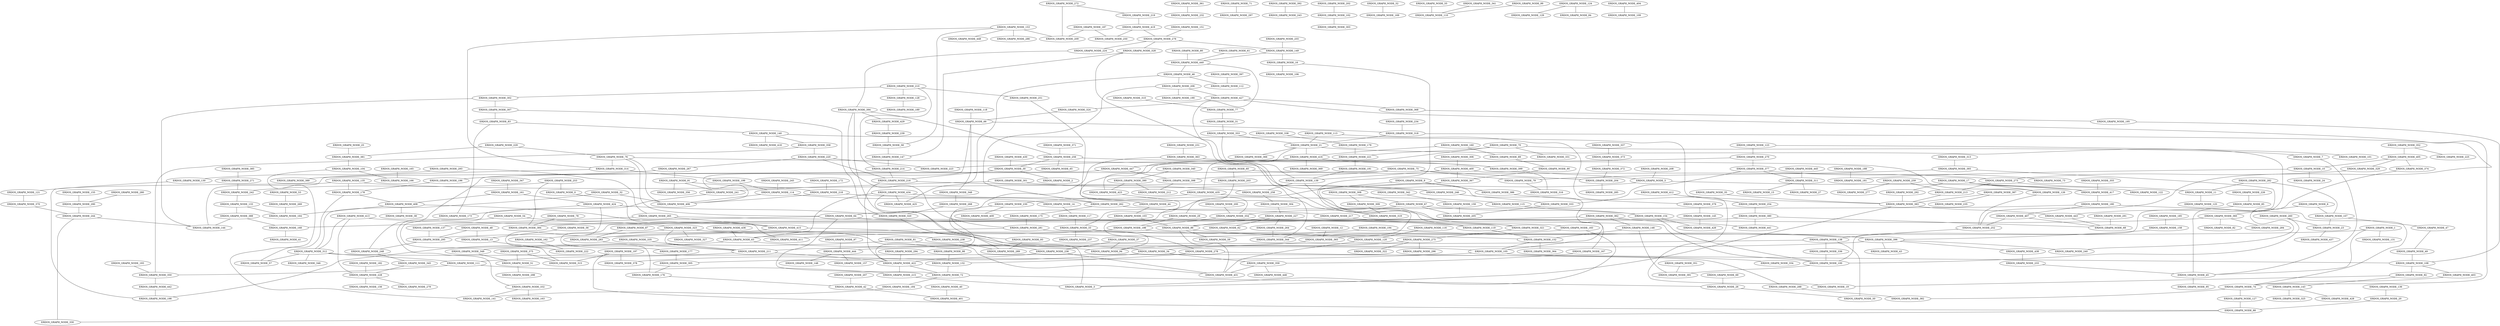 graph ERDOS_GRAPH{
ERDOS_GRAPH_NODE_86 -- ERDOS_GRAPH_NODE_152 [weight=7];
ERDOS_GRAPH_NODE_355 -- ERDOS_GRAPH_NODE_417 [weight=15];
ERDOS_GRAPH_NODE_159 -- ERDOS_GRAPH_NODE_205 [weight=9];
ERDOS_GRAPH_NODE_361 -- ERDOS_GRAPH_NODE_232 [weight=17];
ERDOS_GRAPH_NODE_307 -- ERDOS_GRAPH_NODE_83 [weight=19];
ERDOS_GRAPH_NODE_76 -- ERDOS_GRAPH_NODE_105 [weight=6];
ERDOS_GRAPH_NODE_0 -- ERDOS_GRAPH_NODE_411 [weight=2];
ERDOS_GRAPH_NODE_338 -- ERDOS_GRAPH_NODE_179 [weight=2];
ERDOS_GRAPH_NODE_394 -- ERDOS_GRAPH_NODE_256 [weight=12];
ERDOS_GRAPH_NODE_74 -- ERDOS_GRAPH_NODE_127 [weight=17];
ERDOS_GRAPH_NODE_116 -- ERDOS_GRAPH_NODE_120 [weight=5];
ERDOS_GRAPH_NODE_307 -- ERDOS_GRAPH_NODE_320 [weight=4];
ERDOS_GRAPH_NODE_323 -- ERDOS_GRAPH_NODE_327 [weight=9];
ERDOS_GRAPH_NODE_387 -- ERDOS_GRAPH_NODE_383 [weight=17];
ERDOS_GRAPH_NODE_267 -- ERDOS_GRAPH_NODE_91 [weight=6];
ERDOS_GRAPH_NODE_146 -- ERDOS_GRAPH_NODE_152 [weight=11];
ERDOS_GRAPH_NODE_97 -- ERDOS_GRAPH_NODE_444 [weight=16];
ERDOS_GRAPH_NODE_47 -- ERDOS_GRAPH_NODE_49 [weight=7];
ERDOS_GRAPH_NODE_48 -- ERDOS_GRAPH_NODE_13 [weight=7];
ERDOS_GRAPH_NODE_178 -- ERDOS_GRAPH_NODE_408 [weight=6];
ERDOS_GRAPH_NODE_311 -- ERDOS_GRAPH_NODE_15 [weight=1];
ERDOS_GRAPH_NODE_155 -- ERDOS_GRAPH_NODE_290 [weight=7];
ERDOS_GRAPH_NODE_207 -- ERDOS_GRAPH_NODE_42 [weight=18];
ERDOS_GRAPH_NODE_323 -- ERDOS_GRAPH_NODE_431 [weight=16];
ERDOS_GRAPH_NODE_267 -- ERDOS_GRAPH_NODE_196 [weight=11];
ERDOS_GRAPH_NODE_217 -- ERDOS_GRAPH_NODE_119 [weight=12];
ERDOS_GRAPH_NODE_313 -- ERDOS_GRAPH_NODE_393 [weight=1];
ERDOS_GRAPH_NODE_405 -- ERDOS_GRAPH_NODE_10 [weight=7];
ERDOS_GRAPH_NODE_239 -- ERDOS_GRAPH_NODE_58 [weight=4];
ERDOS_GRAPH_NODE_301 -- ERDOS_GRAPH_NODE_246 [weight=17];
ERDOS_GRAPH_NODE_44 -- ERDOS_GRAPH_NODE_103 [weight=1];
ERDOS_GRAPH_NODE_281 -- ERDOS_GRAPH_NODE_94 [weight=13];
ERDOS_GRAPH_NODE_30 -- ERDOS_GRAPH_NODE_2 [weight=16];
ERDOS_GRAPH_NODE_416 -- ERDOS_GRAPH_NODE_447 [weight=16];
ERDOS_GRAPH_NODE_234 -- ERDOS_GRAPH_NODE_318 [weight=13];
ERDOS_GRAPH_NODE_245 -- ERDOS_GRAPH_NODE_114 [weight=2];
ERDOS_GRAPH_NODE_352 -- ERDOS_GRAPH_NODE_225 [weight=4];
ERDOS_GRAPH_NODE_278 -- ERDOS_GRAPH_NODE_334 [weight=4];
ERDOS_GRAPH_NODE_233 -- ERDOS_GRAPH_NODE_45 [weight=14];
ERDOS_GRAPH_NODE_71 -- ERDOS_GRAPH_NODE_297 [weight=2];
ERDOS_GRAPH_NODE_135 -- ERDOS_GRAPH_NODE_178 [weight=17];
ERDOS_GRAPH_NODE_9 -- ERDOS_GRAPH_NODE_278 [weight=5];
ERDOS_GRAPH_NODE_45 -- ERDOS_GRAPH_NODE_95 [weight=11];
ERDOS_GRAPH_NODE_167 -- ERDOS_GRAPH_NODE_359 [weight=15];
ERDOS_GRAPH_NODE_229 -- ERDOS_GRAPH_NODE_76 [weight=9];
ERDOS_GRAPH_NODE_309 -- ERDOS_GRAPH_NODE_319 [weight=16];
ERDOS_GRAPH_NODE_32 -- ERDOS_GRAPH_NODE_312 [weight=5];
ERDOS_GRAPH_NODE_133 -- ERDOS_GRAPH_NODE_164 [weight=10];
ERDOS_GRAPH_NODE_175 -- ERDOS_GRAPH_NODE_281 [weight=9];
ERDOS_GRAPH_NODE_67 -- ERDOS_GRAPH_NODE_354 [weight=12];
ERDOS_GRAPH_NODE_48 -- ERDOS_GRAPH_NODE_295 [weight=6];
ERDOS_GRAPH_NODE_108 -- ERDOS_GRAPH_NODE_92 [weight=14];
ERDOS_GRAPH_NODE_186 -- ERDOS_GRAPH_NODE_396 [weight=18];
ERDOS_GRAPH_NODE_427 -- ERDOS_GRAPH_NODE_368 [weight=13];
ERDOS_GRAPH_NODE_262 -- ERDOS_GRAPH_NODE_175 [weight=14];
ERDOS_GRAPH_NODE_162 -- ERDOS_GRAPH_NODE_222 [weight=14];
ERDOS_GRAPH_NODE_185 -- ERDOS_GRAPH_NODE_158 [weight=12];
ERDOS_GRAPH_NODE_229 -- ERDOS_GRAPH_NODE_381 [weight=16];
ERDOS_GRAPH_NODE_135 -- ERDOS_GRAPH_NODE_246 [weight=13];
ERDOS_GRAPH_NODE_211 -- ERDOS_GRAPH_NODE_422 [weight=14];
ERDOS_GRAPH_NODE_16 -- ERDOS_GRAPH_NODE_321 [weight=3];
ERDOS_GRAPH_NODE_273 -- ERDOS_GRAPH_NODE_213 [weight=18];
ERDOS_GRAPH_NODE_154 -- ERDOS_GRAPH_NODE_426 [weight=19];
ERDOS_GRAPH_NODE_220 -- ERDOS_GRAPH_NODE_216 [weight=19];
ERDOS_GRAPH_NODE_447 -- ERDOS_GRAPH_NODE_248 [weight=12];
ERDOS_GRAPH_NODE_197 -- ERDOS_GRAPH_NODE_315 [weight=11];
ERDOS_GRAPH_NODE_324 -- ERDOS_GRAPH_NODE_66 [weight=3];
ERDOS_GRAPH_NODE_66 -- ERDOS_GRAPH_NODE_318 [weight=4];
ERDOS_GRAPH_NODE_216 -- ERDOS_GRAPH_NODE_422 [weight=16];
ERDOS_GRAPH_NODE_435 -- ERDOS_GRAPH_NODE_115 [weight=14];
ERDOS_GRAPH_NODE_45 -- ERDOS_GRAPH_NODE_21 [weight=19];
ERDOS_GRAPH_NODE_31 -- ERDOS_GRAPH_NODE_353 [weight=6];
ERDOS_GRAPH_NODE_104 -- ERDOS_GRAPH_NODE_166 [weight=14];
ERDOS_GRAPH_NODE_440 -- ERDOS_GRAPH_NODE_365 [weight=1];
ERDOS_GRAPH_NODE_35 -- ERDOS_GRAPH_NODE_383 [weight=9];
ERDOS_GRAPH_NODE_312 -- ERDOS_GRAPH_NODE_346 [weight=8];
ERDOS_GRAPH_NODE_25 -- ERDOS_GRAPH_NODE_381 [weight=19];
ERDOS_GRAPH_NODE_210 -- ERDOS_GRAPH_NODE_214 [weight=1];
ERDOS_GRAPH_NODE_282 -- ERDOS_GRAPH_NODE_107 [weight=5];
ERDOS_GRAPH_NODE_283 -- ERDOS_GRAPH_NODE_211 [weight=16];
ERDOS_GRAPH_NODE_210 -- ERDOS_GRAPH_NODE_302 [weight=11];
ERDOS_GRAPH_NODE_213 -- ERDOS_GRAPH_NODE_383 [weight=16];
ERDOS_GRAPH_NODE_272 -- ERDOS_GRAPH_NODE_219 [weight=5];
ERDOS_GRAPH_NODE_20 -- ERDOS_GRAPH_NODE_88 [weight=16];
ERDOS_GRAPH_NODE_305 -- ERDOS_GRAPH_NODE_176 [weight=10];
ERDOS_GRAPH_NODE_328 -- ERDOS_GRAPH_NODE_147 [weight=2];
ERDOS_GRAPH_NODE_231 -- ERDOS_GRAPH_NODE_363 [weight=18];
ERDOS_GRAPH_NODE_354 -- ERDOS_GRAPH_NODE_186 [weight=4];
ERDOS_GRAPH_NODE_268 -- ERDOS_GRAPH_NODE_320 [weight=15];
ERDOS_GRAPH_NODE_272 -- ERDOS_GRAPH_NODE_209 [weight=19];
ERDOS_GRAPH_NODE_400 -- ERDOS_GRAPH_NODE_139 [weight=13];
ERDOS_GRAPH_NODE_256 -- ERDOS_GRAPH_NODE_30 [weight=18];
ERDOS_GRAPH_NODE_183 -- ERDOS_GRAPH_NODE_3 [weight=1];
ERDOS_GRAPH_NODE_120 -- ERDOS_GRAPH_NODE_431 [weight=3];
ERDOS_GRAPH_NODE_118 -- ERDOS_GRAPH_NODE_66 [weight=6];
ERDOS_GRAPH_NODE_375 -- ERDOS_GRAPH_NODE_315 [weight=3];
ERDOS_GRAPH_NODE_218 -- ERDOS_GRAPH_NODE_262 [weight=17];
ERDOS_GRAPH_NODE_383 -- ERDOS_GRAPH_NODE_3 [weight=10];
ERDOS_GRAPH_NODE_260 -- ERDOS_GRAPH_NODE_100 [weight=2];
ERDOS_GRAPH_NODE_308 -- ERDOS_GRAPH_NODE_67 [weight=5];
ERDOS_GRAPH_NODE_176 -- ERDOS_GRAPH_NODE_42 [weight=2];
ERDOS_GRAPH_NODE_392 -- ERDOS_GRAPH_NODE_243 [weight=3];
ERDOS_GRAPH_NODE_396 -- ERDOS_GRAPH_NODE_43 [weight=19];
ERDOS_GRAPH_NODE_445 -- ERDOS_GRAPH_NODE_311 [weight=11];
ERDOS_GRAPH_NODE_362 -- ERDOS_GRAPH_NODE_441 [weight=10];
ERDOS_GRAPH_NODE_78 -- ERDOS_GRAPH_NODE_384 [weight=7];
ERDOS_GRAPH_NODE_138 -- ERDOS_GRAPH_NODE_336 [weight=18];
ERDOS_GRAPH_NODE_308 -- ERDOS_GRAPH_NODE_309 [weight=5];
ERDOS_GRAPH_NODE_54 -- ERDOS_GRAPH_NODE_323 [weight=3];
ERDOS_GRAPH_NODE_186 -- ERDOS_GRAPH_NODE_63 [weight=8];
ERDOS_GRAPH_NODE_90 -- ERDOS_GRAPH_NODE_367 [weight=6];
ERDOS_GRAPH_NODE_5 -- ERDOS_GRAPH_NODE_308 [weight=14];
ERDOS_GRAPH_NODE_273 -- ERDOS_GRAPH_NODE_11 [weight=11];
ERDOS_GRAPH_NODE_360 -- ERDOS_GRAPH_NODE_284 [weight=9];
ERDOS_GRAPH_NODE_394 -- ERDOS_GRAPH_NODE_3 [weight=7];
ERDOS_GRAPH_NODE_66 -- ERDOS_GRAPH_NODE_348 [weight=12];
ERDOS_GRAPH_NODE_328 -- ERDOS_GRAPH_NODE_344 [weight=2];
ERDOS_GRAPH_NODE_66 -- ERDOS_GRAPH_NODE_406 [weight=4];
ERDOS_GRAPH_NODE_220 -- ERDOS_GRAPH_NODE_267 [weight=12];
ERDOS_GRAPH_NODE_413 -- ERDOS_GRAPH_NODE_312 [weight=3];
ERDOS_GRAPH_NODE_88 -- ERDOS_GRAPH_NODE_330 [weight=4];
ERDOS_GRAPH_NODE_442 -- ERDOS_GRAPH_NODE_198 [weight=12];
ERDOS_GRAPH_NODE_424 -- ERDOS_GRAPH_NODE_173 [weight=1];
ERDOS_GRAPH_NODE_276 -- ERDOS_GRAPH_NODE_224 [weight=8];
ERDOS_GRAPH_NODE_359 -- ERDOS_GRAPH_NODE_431 [weight=15];
ERDOS_GRAPH_NODE_60 -- ERDOS_GRAPH_NODE_273 [weight=3];
ERDOS_GRAPH_NODE_17 -- ERDOS_GRAPH_NODE_126 [weight=18];
ERDOS_GRAPH_NODE_195 -- ERDOS_GRAPH_NODE_108 [weight=12];
ERDOS_GRAPH_NODE_126 -- ERDOS_GRAPH_NODE_252 [weight=9];
ERDOS_GRAPH_NODE_160 -- ERDOS_GRAPH_NODE_416 [weight=2];
ERDOS_GRAPH_NODE_290 -- ERDOS_GRAPH_NODE_244 [weight=18];
ERDOS_GRAPH_NODE_340 -- ERDOS_GRAPH_NODE_390 [weight=7];
ERDOS_GRAPH_NODE_397 -- ERDOS_GRAPH_NODE_112 [weight=19];
ERDOS_GRAPH_NODE_76 -- ERDOS_GRAPH_NODE_314 [weight=18];
ERDOS_GRAPH_NODE_75 -- ERDOS_GRAPH_NODE_144 [weight=13];
ERDOS_GRAPH_NODE_438 -- ERDOS_GRAPH_NODE_233 [weight=15];
ERDOS_GRAPH_NODE_318 -- ERDOS_GRAPH_NODE_74 [weight=15];
ERDOS_GRAPH_NODE_111 -- ERDOS_GRAPH_NODE_350 [weight=5];
ERDOS_GRAPH_NODE_210 -- ERDOS_GRAPH_NODE_251 [weight=13];
ERDOS_GRAPH_NODE_447 -- ERDOS_GRAPH_NODE_398 [weight=15];
ERDOS_GRAPH_NODE_282 -- ERDOS_GRAPH_NODE_11 [weight=3];
ERDOS_GRAPH_NODE_288 -- ERDOS_GRAPH_NODE_382 [weight=18];
ERDOS_GRAPH_NODE_61 -- ERDOS_GRAPH_NODE_440 [weight=4];
ERDOS_GRAPH_NODE_314 -- ERDOS_GRAPH_NODE_199 [weight=1];
ERDOS_GRAPH_NODE_70 -- ERDOS_GRAPH_NODE_7 [weight=6];
ERDOS_GRAPH_NODE_208 -- ERDOS_GRAPH_NODE_5 [weight=17];
ERDOS_GRAPH_NODE_304 -- ERDOS_GRAPH_NODE_227 [weight=12];
ERDOS_GRAPH_NODE_253 -- ERDOS_GRAPH_NODE_0 [weight=19];
ERDOS_GRAPH_NODE_377 -- ERDOS_GRAPH_NODE_311 [weight=16];
ERDOS_GRAPH_NODE_70 -- ERDOS_GRAPH_NODE_221 [weight=19];
ERDOS_GRAPH_NODE_75 -- ERDOS_GRAPH_NODE_204 [weight=18];
ERDOS_GRAPH_NODE_206 -- ERDOS_GRAPH_NODE_427 [weight=16];
ERDOS_GRAPH_NODE_218 -- ERDOS_GRAPH_NODE_406 [weight=1];
ERDOS_GRAPH_NODE_64 -- ERDOS_GRAPH_NODE_137 [weight=5];
ERDOS_GRAPH_NODE_72 -- ERDOS_GRAPH_NODE_184 [weight=12];
ERDOS_GRAPH_NODE_246 -- ERDOS_GRAPH_NODE_333 [weight=10];
ERDOS_GRAPH_NODE_350 -- ERDOS_GRAPH_NODE_442 [weight=14];
ERDOS_GRAPH_NODE_359 -- ERDOS_GRAPH_NODE_446 [weight=3];
ERDOS_GRAPH_NODE_292 -- ERDOS_GRAPH_NODE_383 [weight=18];
ERDOS_GRAPH_NODE_379 -- ERDOS_GRAPH_NODE_145 [weight=17];
ERDOS_GRAPH_NODE_230 -- ERDOS_GRAPH_NODE_409 [weight=9];
ERDOS_GRAPH_NODE_336 -- ERDOS_GRAPH_NODE_100 [weight=13];
ERDOS_GRAPH_NODE_180 -- ERDOS_GRAPH_NODE_64 [weight=11];
ERDOS_GRAPH_NODE_256 -- ERDOS_GRAPH_NODE_126 [weight=15];
ERDOS_GRAPH_NODE_63 -- ERDOS_GRAPH_NODE_198 [weight=11];
ERDOS_GRAPH_NODE_127 -- ERDOS_GRAPH_NODE_88 [weight=10];
ERDOS_GRAPH_NODE_310 -- ERDOS_GRAPH_NODE_77 [weight=12];
ERDOS_GRAPH_NODE_380 -- ERDOS_GRAPH_NODE_68 [weight=6];
ERDOS_GRAPH_NODE_202 -- ERDOS_GRAPH_NODE_102 [weight=13];
ERDOS_GRAPH_NODE_415 -- ERDOS_GRAPH_NODE_34 [weight=3];
ERDOS_GRAPH_NODE_377 -- ERDOS_GRAPH_NODE_333 [weight=5];
ERDOS_GRAPH_NODE_400 -- ERDOS_GRAPH_NODE_316 [weight=19];
ERDOS_GRAPH_NODE_345 -- ERDOS_GRAPH_NODE_228 [weight=11];
ERDOS_GRAPH_NODE_67 -- ERDOS_GRAPH_NODE_154 [weight=11];
ERDOS_GRAPH_NODE_335 -- ERDOS_GRAPH_NODE_211 [weight=5];
ERDOS_GRAPH_NODE_342 -- ERDOS_GRAPH_NODE_159 [weight=18];
ERDOS_GRAPH_NODE_77 -- ERDOS_GRAPH_NODE_31 [weight=17];
ERDOS_GRAPH_NODE_430 -- ERDOS_GRAPH_NODE_30 [weight=6];
ERDOS_GRAPH_NODE_89 -- ERDOS_GRAPH_NODE_90 [weight=17];
ERDOS_GRAPH_NODE_390 -- ERDOS_GRAPH_NODE_423 [weight=1];
ERDOS_GRAPH_NODE_111 -- ERDOS_GRAPH_NODE_215 [weight=4];
ERDOS_GRAPH_NODE_114 -- ERDOS_GRAPH_NODE_14 [weight=4];
ERDOS_GRAPH_NODE_363 -- ERDOS_GRAPH_NODE_93 [weight=8];
ERDOS_GRAPH_NODE_113 -- ERDOS_GRAPH_NODE_21 [weight=8];
ERDOS_GRAPH_NODE_115 -- ERDOS_GRAPH_NODE_154 [weight=17];
ERDOS_GRAPH_NODE_393 -- ERDOS_GRAPH_NODE_100 [weight=11];
ERDOS_GRAPH_NODE_146 -- ERDOS_GRAPH_NODE_391 [weight=18];
ERDOS_GRAPH_NODE_427 -- ERDOS_GRAPH_NODE_252 [weight=1];
ERDOS_GRAPH_NODE_434 -- ERDOS_GRAPH_NODE_63 [weight=7];
ERDOS_GRAPH_NODE_417 -- ERDOS_GRAPH_NODE_180 [weight=14];
ERDOS_GRAPH_NODE_271 -- ERDOS_GRAPH_NODE_242 [weight=16];
ERDOS_GRAPH_NODE_75 -- ERDOS_GRAPH_NODE_79 [weight=14];
ERDOS_GRAPH_NODE_7 -- ERDOS_GRAPH_NODE_45 [weight=3];
ERDOS_GRAPH_NODE_377 -- ERDOS_GRAPH_NODE_73 [weight=12];
ERDOS_GRAPH_NODE_403 -- ERDOS_GRAPH_NODE_74 [weight=1];
ERDOS_GRAPH_NODE_23 -- ERDOS_GRAPH_NODE_437 [weight=3];
ERDOS_GRAPH_NODE_152 -- ERDOS_GRAPH_NODE_364 [weight=12];
ERDOS_GRAPH_NODE_29 -- ERDOS_GRAPH_NODE_186 [weight=4];
ERDOS_GRAPH_NODE_54 -- ERDOS_GRAPH_NODE_315 [weight=5];
ERDOS_GRAPH_NODE_373 -- ERDOS_GRAPH_NODE_372 [weight=1];
ERDOS_GRAPH_NODE_75 -- ERDOS_GRAPH_NODE_398 [weight=18];
ERDOS_GRAPH_NODE_280 -- ERDOS_GRAPH_NODE_290 [weight=9];
ERDOS_GRAPH_NODE_113 -- ERDOS_GRAPH_NODE_19 [weight=2];
ERDOS_GRAPH_NODE_194 -- ERDOS_GRAPH_NODE_411 [weight=7];
ERDOS_GRAPH_NODE_154 -- ERDOS_GRAPH_NODE_100 [weight=9];
ERDOS_GRAPH_NODE_6 -- ERDOS_GRAPH_NODE_107 [weight=18];
ERDOS_GRAPH_NODE_206 -- ERDOS_GRAPH_NODE_190 [weight=5];
ERDOS_GRAPH_NODE_368 -- ERDOS_GRAPH_NODE_195 [weight=12];
ERDOS_GRAPH_NODE_34 -- ERDOS_GRAPH_NODE_378 [weight=10];
ERDOS_GRAPH_NODE_323 -- ERDOS_GRAPH_NODE_162 [weight=2];
ERDOS_GRAPH_NODE_388 -- ERDOS_GRAPH_NODE_168 [weight=15];
ERDOS_GRAPH_NODE_348 -- ERDOS_GRAPH_NODE_268 [weight=15];
ERDOS_GRAPH_NODE_228 -- ERDOS_GRAPH_NODE_156 [weight=19];
ERDOS_GRAPH_NODE_153 -- ERDOS_GRAPH_NODE_448 [weight=9];
ERDOS_GRAPH_NODE_380 -- ERDOS_GRAPH_NODE_441 [weight=18];
ERDOS_GRAPH_NODE_180 -- ERDOS_GRAPH_NODE_74 [weight=4];
ERDOS_GRAPH_NODE_275 -- ERDOS_GRAPH_NODE_34 [weight=15];
ERDOS_GRAPH_NODE_407 -- ERDOS_GRAPH_NODE_68 [weight=10];
ERDOS_GRAPH_NODE_98 -- ERDOS_GRAPH_NODE_132 [weight=1];
ERDOS_GRAPH_NODE_130 -- ERDOS_GRAPH_NODE_121 [weight=5];
ERDOS_GRAPH_NODE_87 -- ERDOS_GRAPH_NODE_283 [weight=1];
ERDOS_GRAPH_NODE_251 -- ERDOS_GRAPH_NODE_319 [weight=12];
ERDOS_GRAPH_NODE_1 -- ERDOS_GRAPH_NODE_295 [weight=8];
ERDOS_GRAPH_NODE_291 -- ERDOS_GRAPH_NODE_68 [weight=18];
ERDOS_GRAPH_NODE_429 -- ERDOS_GRAPH_NODE_239 [weight=2];
ERDOS_GRAPH_NODE_153 -- ERDOS_GRAPH_NODE_314 [weight=4];
ERDOS_GRAPH_NODE_444 -- ERDOS_GRAPH_NODE_157 [weight=13];
ERDOS_GRAPH_NODE_196 -- ERDOS_GRAPH_NODE_178 [weight=4];
ERDOS_GRAPH_NODE_145 -- ERDOS_GRAPH_NODE_426 [weight=11];
ERDOS_GRAPH_NODE_140 -- ERDOS_GRAPH_NODE_383 [weight=5];
ERDOS_GRAPH_NODE_105 -- ERDOS_GRAPH_NODE_108 [weight=12];
ERDOS_GRAPH_NODE_52 -- ERDOS_GRAPH_NODE_169 [weight=15];
ERDOS_GRAPH_NODE_92 -- ERDOS_GRAPH_NODE_143 [weight=2];
ERDOS_GRAPH_NODE_10 -- ERDOS_GRAPH_NODE_24 [weight=18];
ERDOS_GRAPH_NODE_91 -- ERDOS_GRAPH_NODE_356 [weight=2];
ERDOS_GRAPH_NODE_49 -- ERDOS_GRAPH_NODE_108 [weight=15];
ERDOS_GRAPH_NODE_238 -- ERDOS_GRAPH_NODE_289 [weight=9];
ERDOS_GRAPH_NODE_351 -- ERDOS_GRAPH_NODE_391 [weight=15];
ERDOS_GRAPH_NODE_67 -- ERDOS_GRAPH_NODE_205 [weight=17];
ERDOS_GRAPH_NODE_259 -- ERDOS_GRAPH_NODE_213 [weight=19];
ERDOS_GRAPH_NODE_72 -- ERDOS_GRAPH_NODE_26 [weight=16];
ERDOS_GRAPH_NODE_323 -- ERDOS_GRAPH_NODE_238 [weight=15];
ERDOS_GRAPH_NODE_215 -- ERDOS_GRAPH_NODE_3 [weight=12];
ERDOS_GRAPH_NODE_81 -- ERDOS_GRAPH_NODE_349 [weight=8];
ERDOS_GRAPH_NODE_55 -- ERDOS_GRAPH_NODE_110 [weight=16];
ERDOS_GRAPH_NODE_314 -- ERDOS_GRAPH_NODE_389 [weight=2];
ERDOS_GRAPH_NODE_427 -- ERDOS_GRAPH_NODE_324 [weight=17];
ERDOS_GRAPH_NODE_440 -- ERDOS_GRAPH_NODE_46 [weight=10];
ERDOS_GRAPH_NODE_312 -- ERDOS_GRAPH_NODE_288 [weight=12];
ERDOS_GRAPH_NODE_216 -- ERDOS_GRAPH_NODE_258 [weight=10];
ERDOS_GRAPH_NODE_293 -- ERDOS_GRAPH_NODE_265 [weight=5];
ERDOS_GRAPH_NODE_254 -- ERDOS_GRAPH_NODE_380 [weight=14];
ERDOS_GRAPH_NODE_10 -- ERDOS_GRAPH_NODE_181 [weight=5];
ERDOS_GRAPH_NODE_1 -- ERDOS_GRAPH_NODE_131 [weight=12];
ERDOS_GRAPH_NODE_64 -- ERDOS_GRAPH_NODE_321 [weight=11];
ERDOS_GRAPH_NODE_353 -- ERDOS_GRAPH_NODE_139 [weight=15];
ERDOS_GRAPH_NODE_70 -- ERDOS_GRAPH_NODE_331 [weight=4];
ERDOS_GRAPH_NODE_269 -- ERDOS_GRAPH_NODE_164 [weight=10];
ERDOS_GRAPH_NODE_119 -- ERDOS_GRAPH_NODE_152 [weight=2];
ERDOS_GRAPH_NODE_332 -- ERDOS_GRAPH_NODE_163 [weight=14];
ERDOS_GRAPH_NODE_210 -- ERDOS_GRAPH_NODE_128 [weight=11];
ERDOS_GRAPH_NODE_56 -- ERDOS_GRAPH_NODE_13 [weight=10];
ERDOS_GRAPH_NODE_138 -- ERDOS_GRAPH_NODE_50 [weight=14];
ERDOS_GRAPH_NODE_107 -- ERDOS_GRAPH_NODE_23 [weight=11];
ERDOS_GRAPH_NODE_242 -- ERDOS_GRAPH_NODE_133 [weight=5];
ERDOS_GRAPH_NODE_424 -- ERDOS_GRAPH_NODE_320 [weight=15];
ERDOS_GRAPH_NODE_70 -- ERDOS_GRAPH_NODE_423 [weight=13];
ERDOS_GRAPH_NODE_64 -- ERDOS_GRAPH_NODE_72 [weight=1];
ERDOS_GRAPH_NODE_219 -- ERDOS_GRAPH_NODE_419 [weight=18];
ERDOS_GRAPH_NODE_224 -- ERDOS_GRAPH_NODE_394 [weight=4];
ERDOS_GRAPH_NODE_137 -- ERDOS_GRAPH_NODE_295 [weight=5];
ERDOS_GRAPH_NODE_259 -- ERDOS_GRAPH_NODE_277 [weight=19];
ERDOS_GRAPH_NODE_140 -- ERDOS_GRAPH_NODE_358 [weight=1];
ERDOS_GRAPH_NODE_17 -- ERDOS_GRAPH_NODE_417 [weight=13];
ERDOS_GRAPH_NODE_30 -- ERDOS_GRAPH_NODE_216 [weight=11];
ERDOS_GRAPH_NODE_380 -- ERDOS_GRAPH_NODE_177 [weight=2];
ERDOS_GRAPH_NODE_353 -- ERDOS_GRAPH_NODE_21 [weight=14];
ERDOS_GRAPH_NODE_180 -- ERDOS_GRAPH_NODE_407 [weight=5];
ERDOS_GRAPH_NODE_86 -- ERDOS_GRAPH_NODE_59 [weight=9];
ERDOS_GRAPH_NODE_58 -- ERDOS_GRAPH_NODE_147 [weight=6];
ERDOS_GRAPH_NODE_262 -- ERDOS_GRAPH_NODE_217 [weight=9];
ERDOS_GRAPH_NODE_253 -- ERDOS_GRAPH_NODE_242 [weight=1];
ERDOS_GRAPH_NODE_33 -- ERDOS_GRAPH_NODE_120 [weight=5];
ERDOS_GRAPH_NODE_443 -- ERDOS_GRAPH_NODE_68 [weight=1];
ERDOS_GRAPH_NODE_46 -- ERDOS_GRAPH_NODE_112 [weight=15];
ERDOS_GRAPH_NODE_398 -- ERDOS_GRAPH_NODE_212 [weight=8];
ERDOS_GRAPH_NODE_383 -- ERDOS_GRAPH_NODE_443 [weight=6];
ERDOS_GRAPH_NODE_123 -- ERDOS_GRAPH_NODE_270 [weight=5];
ERDOS_GRAPH_NODE_394 -- ERDOS_GRAPH_NODE_281 [weight=4];
ERDOS_GRAPH_NODE_152 -- ERDOS_GRAPH_NODE_105 [weight=13];
ERDOS_GRAPH_NODE_158 -- ERDOS_GRAPH_NODE_396 [weight=9];
ERDOS_GRAPH_NODE_60 -- ERDOS_GRAPH_NODE_203 [weight=10];
ERDOS_GRAPH_NODE_151 -- ERDOS_GRAPH_NODE_276 [weight=9];
ERDOS_GRAPH_NODE_5 -- ERDOS_GRAPH_NODE_417 [weight=13];
ERDOS_GRAPH_NODE_128 -- ERDOS_GRAPH_NODE_189 [weight=18];
ERDOS_GRAPH_NODE_241 -- ERDOS_GRAPH_NODE_332 [weight=2];
ERDOS_GRAPH_NODE_133 -- ERDOS_GRAPH_NODE_388 [weight=3];
ERDOS_GRAPH_NODE_197 -- ERDOS_GRAPH_NODE_378 [weight=17];
ERDOS_GRAPH_NODE_74 -- ERDOS_GRAPH_NODE_382 [weight=17];
ERDOS_GRAPH_NODE_17 -- ERDOS_GRAPH_NODE_292 [weight=11];
ERDOS_GRAPH_NODE_143 -- ERDOS_GRAPH_NODE_428 [weight=8];
ERDOS_GRAPH_NODE_46 -- ERDOS_GRAPH_NODE_425 [weight=5];
ERDOS_GRAPH_NODE_270 -- ERDOS_GRAPH_NODE_377 [weight=16];
ERDOS_GRAPH_NODE_79 -- ERDOS_GRAPH_NODE_316 [weight=12];
ERDOS_GRAPH_NODE_413 -- ERDOS_GRAPH_NODE_119 [weight=19];
ERDOS_GRAPH_NODE_399 -- ERDOS_GRAPH_NODE_5 [weight=1];
ERDOS_GRAPH_NODE_360 -- ERDOS_GRAPH_NODE_82 [weight=17];
ERDOS_GRAPH_NODE_352 -- ERDOS_GRAPH_NODE_405 [weight=11];
ERDOS_GRAPH_NODE_371 -- ERDOS_GRAPH_NODE_256 [weight=18];
ERDOS_GRAPH_NODE_275 -- ERDOS_GRAPH_NODE_296 [weight=16];
ERDOS_GRAPH_NODE_92 -- ERDOS_GRAPH_NODE_19 [weight=8];
ERDOS_GRAPH_NODE_260 -- ERDOS_GRAPH_NODE_23 [weight=2];
ERDOS_GRAPH_NODE_436 -- ERDOS_GRAPH_NODE_63 [weight=11];
ERDOS_GRAPH_NODE_256 -- ERDOS_GRAPH_NODE_65 [weight=12];
ERDOS_GRAPH_NODE_83 -- ERDOS_GRAPH_NODE_173 [weight=11];
ERDOS_GRAPH_NODE_135 -- ERDOS_GRAPH_NODE_198 [weight=12];
ERDOS_GRAPH_NODE_9 -- ERDOS_GRAPH_NODE_386 [weight=9];
ERDOS_GRAPH_NODE_302 -- ERDOS_GRAPH_NODE_307 [weight=16];
ERDOS_GRAPH_NODE_138 -- ERDOS_GRAPH_NODE_211 [weight=12];
ERDOS_GRAPH_NODE_302 -- ERDOS_GRAPH_NODE_144 [weight=18];
ERDOS_GRAPH_NODE_244 -- ERDOS_GRAPH_NODE_144 [weight=6];
ERDOS_GRAPH_NODE_390 -- ERDOS_GRAPH_NODE_212 [weight=11];
ERDOS_GRAPH_NODE_32 -- ERDOS_GRAPH_NODE_406 [weight=12];
ERDOS_GRAPH_NODE_405 -- ERDOS_GRAPH_NODE_329 [weight=3];
ERDOS_GRAPH_NODE_76 -- ERDOS_GRAPH_NODE_64 [weight=3];
ERDOS_GRAPH_NODE_306 -- ERDOS_GRAPH_NODE_400 [weight=15];
ERDOS_GRAPH_NODE_140 -- ERDOS_GRAPH_NODE_418 [weight=6];
ERDOS_GRAPH_NODE_117 -- ERDOS_GRAPH_NODE_33 [weight=16];
ERDOS_GRAPH_NODE_318 -- ERDOS_GRAPH_NODE_21 [weight=5];
ERDOS_GRAPH_NODE_16 -- ERDOS_GRAPH_NODE_106 [weight=3];
ERDOS_GRAPH_NODE_332 -- ERDOS_GRAPH_NODE_141 [weight=9];
ERDOS_GRAPH_NODE_143 -- ERDOS_GRAPH_NODE_325 [weight=19];
ERDOS_GRAPH_NODE_197 -- ERDOS_GRAPH_NODE_88 [weight=4];
ERDOS_GRAPH_NODE_321 -- ERDOS_GRAPH_NODE_275 [weight=12];
ERDOS_GRAPH_NODE_407 -- ERDOS_GRAPH_NODE_252 [weight=11];
ERDOS_GRAPH_NODE_17 -- ERDOS_GRAPH_NODE_122 [weight=2];
ERDOS_GRAPH_NODE_419 -- ERDOS_GRAPH_NODE_276 [weight=18];
ERDOS_GRAPH_NODE_188 -- ERDOS_GRAPH_NODE_181 [weight=17];
ERDOS_GRAPH_NODE_341 -- ERDOS_GRAPH_NODE_110 [weight=1];
ERDOS_GRAPH_NODE_91 -- ERDOS_GRAPH_NODE_218 [weight=16];
ERDOS_GRAPH_NODE_53 -- ERDOS_GRAPH_NODE_269 [weight=14];
ERDOS_GRAPH_NODE_405 -- ERDOS_GRAPH_NODE_374 [weight=18];
ERDOS_GRAPH_NODE_360 -- ERDOS_GRAPH_NODE_86 [weight=17];
ERDOS_GRAPH_NODE_236 -- ERDOS_GRAPH_NODE_431 [weight=2];
ERDOS_GRAPH_NODE_396 -- ERDOS_GRAPH_NODE_240 [weight=9];
ERDOS_GRAPH_NODE_161 -- ERDOS_GRAPH_NODE_408 [weight=8];
ERDOS_GRAPH_NODE_375 -- ERDOS_GRAPH_NODE_51 [weight=17];
ERDOS_GRAPH_NODE_230 -- ERDOS_GRAPH_NODE_422 [weight=3];
ERDOS_GRAPH_NODE_295 -- ERDOS_GRAPH_NODE_248 [weight=4];
ERDOS_GRAPH_NODE_416 -- ERDOS_GRAPH_NODE_354 [weight=7];
ERDOS_GRAPH_NODE_83 -- ERDOS_GRAPH_NODE_140 [weight=5];
ERDOS_GRAPH_NODE_184 -- ERDOS_GRAPH_NODE_141 [weight=5];
ERDOS_GRAPH_NODE_422 -- ERDOS_GRAPH_NODE_72 [weight=17];
ERDOS_GRAPH_NODE_278 -- ERDOS_GRAPH_NODE_132 [weight=18];
ERDOS_GRAPH_NODE_393 -- ERDOS_GRAPH_NODE_79 [weight=16];
ERDOS_GRAPH_NODE_214 -- ERDOS_GRAPH_NODE_216 [weight=10];
ERDOS_GRAPH_NODE_124 -- ERDOS_GRAPH_NODE_129 [weight=3];
ERDOS_GRAPH_NODE_424 -- ERDOS_GRAPH_NODE_176 [weight=13];
ERDOS_GRAPH_NODE_244 -- ERDOS_GRAPH_NODE_330 [weight=12];
ERDOS_GRAPH_NODE_203 -- ERDOS_GRAPH_NODE_29 [weight=2];
ERDOS_GRAPH_NODE_408 -- ERDOS_GRAPH_NODE_38 [weight=12];
ERDOS_GRAPH_NODE_80 -- ERDOS_GRAPH_NODE_440 [weight=5];
ERDOS_GRAPH_NODE_11 -- ERDOS_GRAPH_NODE_125 [weight=17];
ERDOS_GRAPH_NODE_149 -- ERDOS_GRAPH_NODE_16 [weight=12];
ERDOS_GRAPH_NODE_179 -- ERDOS_GRAPH_NODE_221 [weight=14];
ERDOS_GRAPH_NODE_372 -- ERDOS_GRAPH_NODE_204 [weight=6];
ERDOS_GRAPH_NODE_416 -- ERDOS_GRAPH_NODE_369 [weight=10];
ERDOS_GRAPH_NODE_14 -- ERDOS_GRAPH_NODE_117 [weight=9];
ERDOS_GRAPH_NODE_275 -- ERDOS_GRAPH_NODE_322 [weight=5];
ERDOS_GRAPH_NODE_12 -- ERDOS_GRAPH_NODE_365 [weight=8];
ERDOS_GRAPH_NODE_91 -- ERDOS_GRAPH_NODE_241 [weight=12];
ERDOS_GRAPH_NODE_199 -- ERDOS_GRAPH_NODE_114 [weight=2];
ERDOS_GRAPH_NODE_161 -- ERDOS_GRAPH_NODE_424 [weight=6];
ERDOS_GRAPH_NODE_265 -- ERDOS_GRAPH_NODE_415 [weight=14];
ERDOS_GRAPH_NODE_422 -- ERDOS_GRAPH_NODE_215 [weight=9];
ERDOS_GRAPH_NODE_264 -- ERDOS_GRAPH_NODE_344 [weight=6];
ERDOS_GRAPH_NODE_358 -- ERDOS_GRAPH_NODE_350 [weight=9];
ERDOS_GRAPH_NODE_404 -- ERDOS_GRAPH_NODE_109 [weight=2];
ERDOS_GRAPH_NODE_206 -- ERDOS_GRAPH_NODE_262 [weight=17];
ERDOS_GRAPH_NODE_227 -- ERDOS_GRAPH_NODE_86 [weight=11];
ERDOS_GRAPH_NODE_293 -- ERDOS_GRAPH_NODE_130 [weight=18];
ERDOS_GRAPH_NODE_255 -- ERDOS_GRAPH_NODE_149 [weight=17];
ERDOS_GRAPH_NODE_204 -- ERDOS_GRAPH_NODE_285 [weight=9];
ERDOS_GRAPH_NODE_191 -- ERDOS_GRAPH_NODE_139 [weight=1];
ERDOS_GRAPH_NODE_33 -- ERDOS_GRAPH_NODE_237 [weight=17];
ERDOS_GRAPH_NODE_329 -- ERDOS_GRAPH_NODE_273 [weight=1];
ERDOS_GRAPH_NODE_194 -- ERDOS_GRAPH_NODE_396 [weight=14];
ERDOS_GRAPH_NODE_252 -- ERDOS_GRAPH_NODE_138 [weight=12];
ERDOS_GRAPH_NODE_26 -- ERDOS_GRAPH_NODE_50 [weight=12];
ERDOS_GRAPH_NODE_370 -- ERDOS_GRAPH_NODE_244 [weight=18];
ERDOS_GRAPH_NODE_123 -- ERDOS_GRAPH_NODE_101 [weight=4];
ERDOS_GRAPH_NODE_276 -- ERDOS_GRAPH_NODE_328 [weight=11];
ERDOS_GRAPH_NODE_124 -- ERDOS_GRAPH_NODE_84 [weight=6];
ERDOS_GRAPH_NODE_172 -- ERDOS_GRAPH_NODE_218 [weight=18];
ERDOS_GRAPH_NODE_100 -- ERDOS_GRAPH_NODE_391 [weight=13];
ERDOS_GRAPH_NODE_40 -- ERDOS_GRAPH_NODE_401 [weight=16];
ERDOS_GRAPH_NODE_365 -- ERDOS_GRAPH_NODE_94 [weight=14];
ERDOS_GRAPH_NODE_281 -- ERDOS_GRAPH_NODE_283 [weight=16];
ERDOS_GRAPH_NODE_139 -- ERDOS_GRAPH_NODE_167 [weight=5];
ERDOS_GRAPH_NODE_221 -- ERDOS_GRAPH_NODE_191 [weight=16];
ERDOS_GRAPH_NODE_413 -- ERDOS_GRAPH_NODE_228 [weight=14];
ERDOS_GRAPH_NODE_434 -- ERDOS_GRAPH_NODE_44 [weight=7];
ERDOS_GRAPH_NODE_160 -- ERDOS_GRAPH_NODE_89 [weight=11];
ERDOS_GRAPH_NODE_86 -- ERDOS_GRAPH_NODE_431 [weight=3];
ERDOS_GRAPH_NODE_349 -- ERDOS_GRAPH_NODE_51 [weight=18];
ERDOS_GRAPH_NODE_333 -- ERDOS_GRAPH_NODE_205 [weight=5];
ERDOS_GRAPH_NODE_93 -- ERDOS_GRAPH_NODE_289 [weight=11];
ERDOS_GRAPH_NODE_312 -- ERDOS_GRAPH_NODE_111 [weight=6];
ERDOS_GRAPH_NODE_367 -- ERDOS_GRAPH_NODE_183 [weight=13];
ERDOS_GRAPH_NODE_294 -- ERDOS_GRAPH_NODE_422 [weight=16];
ERDOS_GRAPH_NODE_63 -- ERDOS_GRAPH_NODE_94 [weight=17];
ERDOS_GRAPH_NODE_177 -- ERDOS_GRAPH_NODE_305 [weight=11];
ERDOS_GRAPH_NODE_102 -- ERDOS_GRAPH_NODE_303 [weight=11];
ERDOS_GRAPH_NODE_362 -- ERDOS_GRAPH_NODE_146 [weight=6];
ERDOS_GRAPH_NODE_104 -- ERDOS_GRAPH_NODE_141 [weight=3];
ERDOS_GRAPH_NODE_105 -- ERDOS_GRAPH_NODE_305 [weight=1];
ERDOS_GRAPH_NODE_69 -- ERDOS_GRAPH_NODE_26 [weight=7];
ERDOS_GRAPH_NODE_1 -- ERDOS_GRAPH_NODE_45 [weight=3];
ERDOS_GRAPH_NODE_37 -- ERDOS_GRAPH_NODE_94 [weight=16];
ERDOS_GRAPH_NODE_114 -- ERDOS_GRAPH_NODE_406 [weight=11];
ERDOS_GRAPH_NODE_121 -- ERDOS_GRAPH_NODE_370 [weight=11];
ERDOS_GRAPH_NODE_21 -- ERDOS_GRAPH_NODE_416 [weight=14];
ERDOS_GRAPH_NODE_76 -- ERDOS_GRAPH_NODE_406 [weight=15];
ERDOS_GRAPH_NODE_444 -- ERDOS_GRAPH_NODE_148 [weight=18];
ERDOS_GRAPH_NODE_385 -- ERDOS_GRAPH_NODE_271 [weight=10];
ERDOS_GRAPH_NODE_434 -- ERDOS_GRAPH_NODE_425 [weight=12];
ERDOS_GRAPH_NODE_323 -- ERDOS_GRAPH_NODE_211 [weight=3];
ERDOS_GRAPH_NODE_37 -- ERDOS_GRAPH_NODE_236 [weight=11];
ERDOS_GRAPH_NODE_108 -- ERDOS_GRAPH_NODE_403 [weight=2];
ERDOS_GRAPH_NODE_337 -- ERDOS_GRAPH_NODE_373 [weight=7];
ERDOS_GRAPH_NODE_270 -- ERDOS_GRAPH_NODE_223 [weight=8];
ERDOS_GRAPH_NODE_396 -- ERDOS_GRAPH_NODE_444 [weight=14];
ERDOS_GRAPH_NODE_6 -- ERDOS_GRAPH_NODE_360 [weight=8];
ERDOS_GRAPH_NODE_51 -- ERDOS_GRAPH_NODE_298 [weight=4];
ERDOS_GRAPH_NODE_358 -- ERDOS_GRAPH_NODE_220 [weight=12];
ERDOS_GRAPH_NODE_85 -- ERDOS_GRAPH_NODE_443 [weight=3];
ERDOS_GRAPH_NODE_415 -- ERDOS_GRAPH_NODE_283 [weight=10];
ERDOS_GRAPH_NODE_311 -- ERDOS_GRAPH_NODE_27 [weight=11];
ERDOS_GRAPH_NODE_388 -- ERDOS_GRAPH_NODE_144 [weight=15];
ERDOS_GRAPH_NODE_200 -- ERDOS_GRAPH_NODE_354 [weight=2];
ERDOS_GRAPH_NODE_136 -- ERDOS_GRAPH_NODE_20 [weight=7];
ERDOS_GRAPH_NODE_139 -- ERDOS_GRAPH_NODE_258 [weight=16];
ERDOS_GRAPH_NODE_408 -- ERDOS_GRAPH_NODE_164 [weight=14];
ERDOS_GRAPH_NODE_258 -- ERDOS_GRAPH_NODE_304 [weight=6];
ERDOS_GRAPH_NODE_386 -- ERDOS_GRAPH_NODE_379 [weight=9];
ERDOS_GRAPH_NODE_21 -- ERDOS_GRAPH_NODE_435 [weight=15];
ERDOS_GRAPH_NODE_416 -- ERDOS_GRAPH_NODE_399 [weight=19];
ERDOS_GRAPH_NODE_187 -- ERDOS_GRAPH_NODE_209 [weight=13];
ERDOS_GRAPH_NODE_400 -- ERDOS_GRAPH_NODE_367 [weight=13];
ERDOS_GRAPH_NODE_381 -- ERDOS_GRAPH_NODE_104 [weight=19];
ERDOS_GRAPH_NODE_99 -- ERDOS_GRAPH_NODE_110 [weight=11];
ERDOS_GRAPH_NODE_193 -- ERDOS_GRAPH_NODE_350 [weight=5];
ERDOS_GRAPH_NODE_226 -- ERDOS_GRAPH_NODE_85 [weight=14];
ERDOS_GRAPH_NODE_34 -- ERDOS_GRAPH_NODE_359 [weight=12];
ERDOS_GRAPH_NODE_81 -- ERDOS_GRAPH_NODE_105 [weight=4];
ERDOS_GRAPH_NODE_168 -- ERDOS_GRAPH_NODE_41 [weight=16];
ERDOS_GRAPH_NODE_265 -- ERDOS_GRAPH_NODE_100 [weight=4];
ERDOS_GRAPH_NODE_419 -- ERDOS_GRAPH_NODE_250 [weight=14];
ERDOS_GRAPH_NODE_320 -- ERDOS_GRAPH_NODE_236 [weight=6];
ERDOS_GRAPH_NODE_132 -- ERDOS_GRAPH_NODE_72 [weight=6];
ERDOS_GRAPH_NODE_183 -- ERDOS_GRAPH_NODE_344 [weight=13];
ERDOS_GRAPH_NODE_362 -- ERDOS_GRAPH_NODE_384 [weight=8];
ERDOS_GRAPH_NODE_374 -- ERDOS_GRAPH_NODE_240 [weight=1];
ERDOS_GRAPH_NODE_227 -- ERDOS_GRAPH_NODE_62 [weight=14];
ERDOS_GRAPH_NODE_107 -- ERDOS_GRAPH_NODE_47 [weight=17];
ERDOS_GRAPH_NODE_276 -- ERDOS_GRAPH_NODE_149 [weight=6];
ERDOS_GRAPH_NODE_182 -- ERDOS_GRAPH_NODE_228 [weight=9];
ERDOS_GRAPH_NODE_153 -- ERDOS_GRAPH_NODE_58 [weight=5];
ERDOS_GRAPH_NODE_211 -- ERDOS_GRAPH_NODE_111 [weight=2];
ERDOS_GRAPH_NODE_412 -- ERDOS_GRAPH_NODE_254 [weight=2];
ERDOS_GRAPH_NODE_408 -- ERDOS_GRAPH_NODE_415 [weight=17];
ERDOS_GRAPH_NODE_178 -- ERDOS_GRAPH_NODE_57 [weight=2];
ERDOS_GRAPH_NODE_153 -- ERDOS_GRAPH_NODE_209 [weight=15];
ERDOS_GRAPH_NODE_396 -- ERDOS_GRAPH_NODE_438 [weight=6];
ERDOS_GRAPH_NODE_149 -- ERDOS_GRAPH_NODE_440 [weight=8];
ERDOS_GRAPH_NODE_153 -- ERDOS_GRAPH_NODE_286 [weight=10];
ERDOS_GRAPH_NODE_301 -- ERDOS_GRAPH_NODE_241 [weight=4];
ERDOS_GRAPH_NODE_228 -- ERDOS_GRAPH_NODE_279 [weight=1];
ERDOS_GRAPH_NODE_147 -- ERDOS_GRAPH_NODE_214 [weight=7];
ERDOS_GRAPH_NODE_248 -- ERDOS_GRAPH_NODE_345 [weight=11];
ERDOS_GRAPH_NODE_435 -- ERDOS_GRAPH_NODE_230 [weight=6];
ERDOS_GRAPH_NODE_187 -- ERDOS_GRAPH_NODE_250 [weight=13];
ERDOS_GRAPH_NODE_165 -- ERDOS_GRAPH_NODE_166 [weight=17];
ERDOS_GRAPH_NODE_253 -- ERDOS_GRAPH_NODE_384 [weight=13];
ERDOS_GRAPH_NODE_347 -- ERDOS_GRAPH_NODE_161 [weight=16];
ERDOS_GRAPH_NODE_423 -- ERDOS_GRAPH_NODE_33 [weight=12];
ERDOS_GRAPH_NODE_42 -- ERDOS_GRAPH_NODE_401 [weight=12];
ERDOS_GRAPH_NODE_363 -- ERDOS_GRAPH_NODE_399 [weight=11];
ERDOS_GRAPH_NODE_265 -- ERDOS_GRAPH_NODE_168 [weight=16];
ERDOS_GRAPH_NODE_236 -- ERDOS_GRAPH_NODE_422 [weight=12];
ERDOS_GRAPH_NODE_21 -- ERDOS_GRAPH_NODE_366 [weight=16];
ERDOS_GRAPH_NODE_434 -- ERDOS_GRAPH_NODE_289 [weight=16];
ERDOS_GRAPH_NODE_394 -- ERDOS_GRAPH_NODE_429 [weight=9];
ERDOS_GRAPH_NODE_312 -- ERDOS_GRAPH_NODE_57 [weight=12];
ERDOS_GRAPH_NODE_46 -- ERDOS_GRAPH_NODE_206 [weight=8];
ERDOS_GRAPH_NODE_220 -- ERDOS_GRAPH_NODE_223 [weight=17];
ERDOS_GRAPH_NODE_227 -- ERDOS_GRAPH_NODE_264 [weight=11];
ERDOS_GRAPH_NODE_387 -- ERDOS_GRAPH_NODE_235 [weight=16];
ERDOS_GRAPH_NODE_13 -- ERDOS_GRAPH_NODE_222 [weight=16];
ERDOS_GRAPH_NODE_103 -- ERDOS_GRAPH_NODE_86 [weight=19];
}
